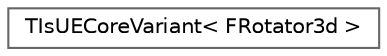 digraph "Graphical Class Hierarchy"
{
 // INTERACTIVE_SVG=YES
 // LATEX_PDF_SIZE
  bgcolor="transparent";
  edge [fontname=Helvetica,fontsize=10,labelfontname=Helvetica,labelfontsize=10];
  node [fontname=Helvetica,fontsize=10,shape=box,height=0.2,width=0.4];
  rankdir="LR";
  Node0 [id="Node000000",label="TIsUECoreVariant\< FRotator3d \>",height=0.2,width=0.4,color="grey40", fillcolor="white", style="filled",URL="$d3/dc9/structTIsUECoreVariant_3_01FRotator3d_01_4.html",tooltip=" "];
}
